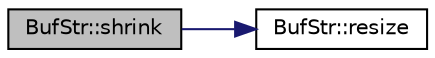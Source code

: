 digraph "BufStr::shrink"
{
 // LATEX_PDF_SIZE
  edge [fontname="Helvetica",fontsize="10",labelfontname="Helvetica",labelfontsize="10"];
  node [fontname="Helvetica",fontsize="10",shape=record];
  rankdir="LR";
  Node1 [label="BufStr::shrink",height=0.2,width=0.4,color="black", fillcolor="grey75", style="filled", fontcolor="black",tooltip=" "];
  Node1 -> Node2 [color="midnightblue",fontsize="10",style="solid",fontname="Helvetica"];
  Node2 [label="BufStr::resize",height=0.2,width=0.4,color="black", fillcolor="white", style="filled",URL="$classBufStr.html#af4bda58a1b9cbf4f33fe3d247502e1f4",tooltip=" "];
}
